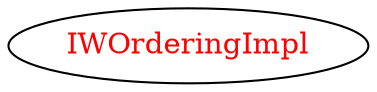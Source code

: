 digraph dependencyGraph {
 concentrate=true;
 ranksep="2.0";
 rankdir="LR"; 
 splines="ortho";
"IWOrderingImpl" [fontcolor="red"];
}